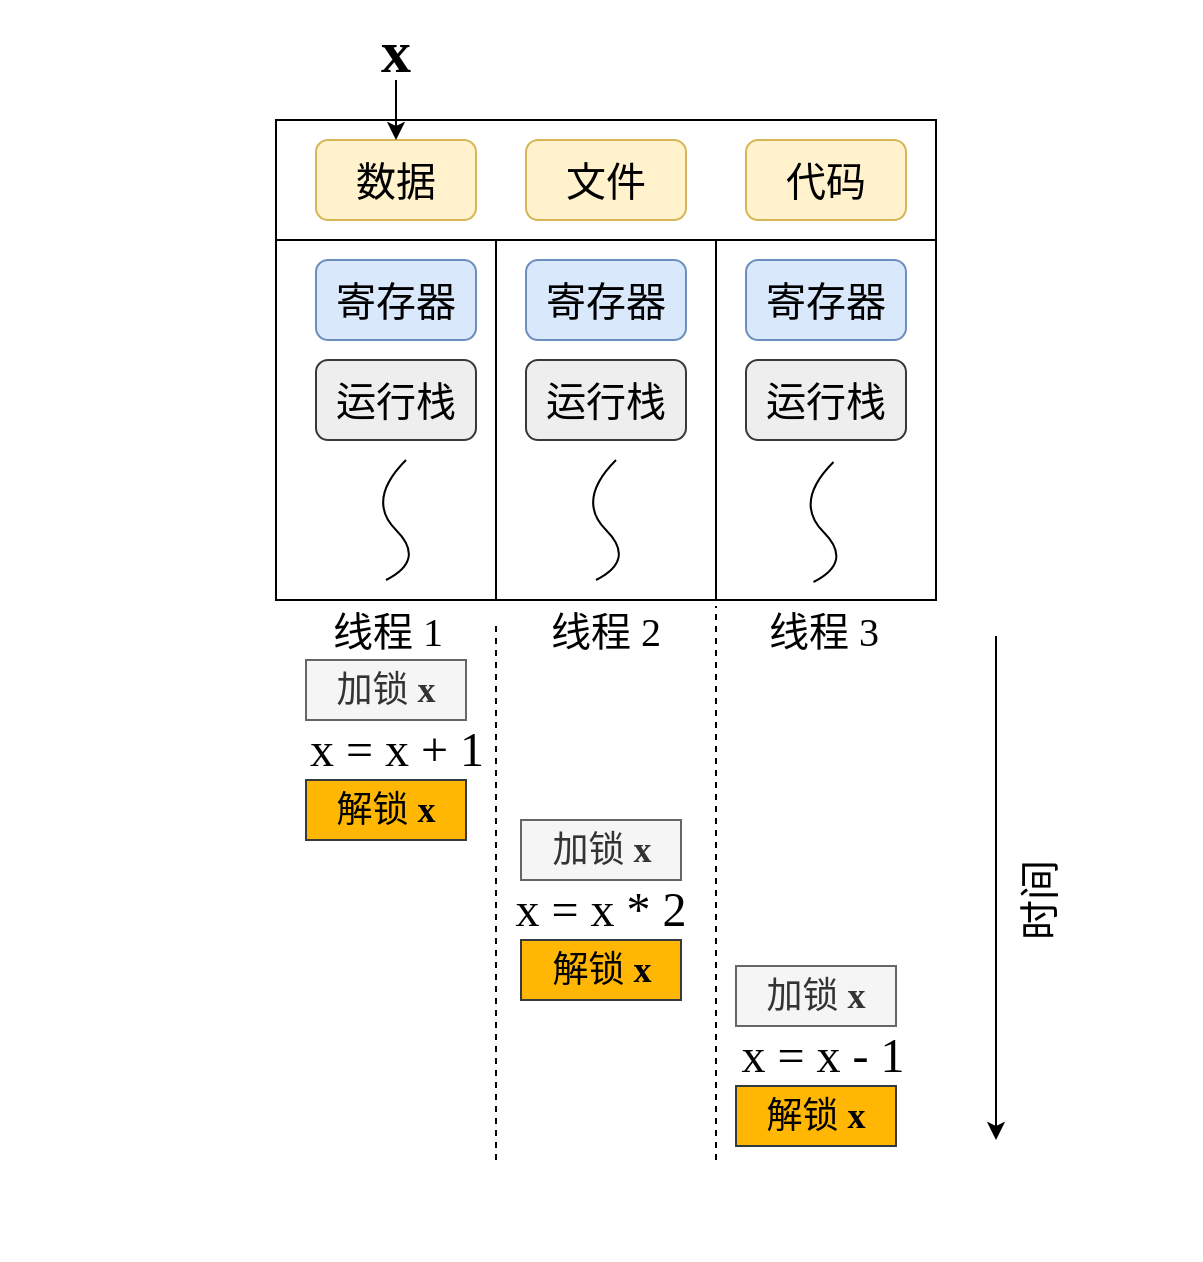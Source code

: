 <mxfile version="22.1.18" type="device">
  <diagram id="UhzK1AIhe0oO3-u0Gy6v" name="第 1 页">
    <mxGraphModel dx="1012" dy="645" grid="1" gridSize="10" guides="1" tooltips="1" connect="1" arrows="1" fold="1" page="1" pageScale="1" pageWidth="827" pageHeight="1169" math="0" shadow="0">
      <root>
        <mxCell id="0" />
        <mxCell id="1" parent="0" />
        <mxCell id="7JJoN5R7_5JwSiGYy1Ao-1" value="" style="rounded=0;whiteSpace=wrap;html=1;strokeColor=none;fillColor=none;" parent="1" vertex="1">
          <mxGeometry x="102.5" y="60" width="600" height="630" as="geometry" />
        </mxCell>
        <mxCell id="kAfg0jahAlVaeJuu0UPe-10" value="" style="rounded=0;whiteSpace=wrap;html=1;fontSize=18;fillColor=none;fontFamily=Times New Roman;" parent="1" vertex="1">
          <mxGeometry x="460" y="180" width="110" height="180" as="geometry" />
        </mxCell>
        <mxCell id="kAfg0jahAlVaeJuu0UPe-7" value="" style="rounded=0;whiteSpace=wrap;html=1;fontSize=18;fillColor=none;fontFamily=Times New Roman;" parent="1" vertex="1">
          <mxGeometry x="240" y="180" width="110" height="180" as="geometry" />
        </mxCell>
        <mxCell id="kAfg0jahAlVaeJuu0UPe-1" value="" style="rounded=0;whiteSpace=wrap;html=1;fillColor=none;fontFamily=Times New Roman;" parent="1" vertex="1">
          <mxGeometry x="240" y="120" width="330" height="240" as="geometry" />
        </mxCell>
        <mxCell id="kAfg0jahAlVaeJuu0UPe-2" value="" style="rounded=0;whiteSpace=wrap;html=1;fillColor=none;fontFamily=Times New Roman;" parent="1" vertex="1">
          <mxGeometry x="240" y="120" width="330" height="60" as="geometry" />
        </mxCell>
        <mxCell id="kAfg0jahAlVaeJuu0UPe-4" value="数据" style="rounded=1;whiteSpace=wrap;html=1;fillColor=#fff2cc;strokeColor=#d6b656;fontSize=20;fontFamily=Times New Roman;" parent="1" vertex="1">
          <mxGeometry x="260" y="130" width="80" height="40" as="geometry" />
        </mxCell>
        <mxCell id="kAfg0jahAlVaeJuu0UPe-5" value="文件" style="rounded=1;whiteSpace=wrap;html=1;fillColor=#fff2cc;strokeColor=#d6b656;fontSize=20;fontFamily=Times New Roman;" parent="1" vertex="1">
          <mxGeometry x="365" y="130" width="80" height="40" as="geometry" />
        </mxCell>
        <mxCell id="kAfg0jahAlVaeJuu0UPe-6" value="" style="curved=1;endArrow=none;html=1;rounded=0;fontSize=18;endFill=0;fontFamily=Times New Roman;" parent="1" edge="1">
          <mxGeometry x="0.544" y="-7" width="50" height="50" relative="1" as="geometry">
            <mxPoint x="295" y="350" as="sourcePoint" />
            <mxPoint x="305" y="290" as="targetPoint" />
            <Array as="points">
              <mxPoint x="315" y="340" />
              <mxPoint x="285" y="310" />
            </Array>
            <mxPoint as="offset" />
          </mxGeometry>
        </mxCell>
        <mxCell id="kAfg0jahAlVaeJuu0UPe-8" value="代码" style="rounded=1;whiteSpace=wrap;html=1;fillColor=#fff2cc;strokeColor=#d6b656;fontSize=20;fontFamily=Times New Roman;" parent="1" vertex="1">
          <mxGeometry x="475" y="130" width="80" height="40" as="geometry" />
        </mxCell>
        <mxCell id="kAfg0jahAlVaeJuu0UPe-9" value="" style="rounded=0;whiteSpace=wrap;html=1;fontSize=18;fillColor=none;fontFamily=Times New Roman;" parent="1" vertex="1">
          <mxGeometry x="350" y="180" width="110" height="180" as="geometry" />
        </mxCell>
        <mxCell id="kAfg0jahAlVaeJuu0UPe-11" value="" style="curved=1;endArrow=none;html=1;rounded=0;fontSize=18;endFill=0;fontFamily=Times New Roman;" parent="1" edge="1">
          <mxGeometry x="0.575" y="-6" width="50" height="50" relative="1" as="geometry">
            <mxPoint x="400" y="350" as="sourcePoint" />
            <mxPoint x="410" y="290" as="targetPoint" />
            <Array as="points">
              <mxPoint x="420" y="340" />
              <mxPoint x="390" y="310" />
            </Array>
            <mxPoint as="offset" />
          </mxGeometry>
        </mxCell>
        <mxCell id="kAfg0jahAlVaeJuu0UPe-12" value="" style="curved=1;endArrow=none;html=1;rounded=0;fontSize=18;endFill=0;fontFamily=Times New Roman;" parent="1" edge="1">
          <mxGeometry width="50" height="50" relative="1" as="geometry">
            <mxPoint x="508.75" y="351" as="sourcePoint" />
            <mxPoint x="518.75" y="291" as="targetPoint" />
            <Array as="points">
              <mxPoint x="528.75" y="341" />
              <mxPoint x="498.75" y="311" />
            </Array>
          </mxGeometry>
        </mxCell>
        <mxCell id="kAfg0jahAlVaeJuu0UPe-13" value="寄存器" style="rounded=1;whiteSpace=wrap;html=1;fontSize=20;fillColor=#dae8fc;strokeColor=#6c8ebf;fontFamily=Times New Roman;" parent="1" vertex="1">
          <mxGeometry x="260" y="190" width="80" height="40" as="geometry" />
        </mxCell>
        <mxCell id="kAfg0jahAlVaeJuu0UPe-14" value="寄存器" style="rounded=1;whiteSpace=wrap;html=1;fontSize=20;fillColor=#dae8fc;strokeColor=#6c8ebf;fontFamily=Times New Roman;" parent="1" vertex="1">
          <mxGeometry x="365" y="190" width="80" height="40" as="geometry" />
        </mxCell>
        <mxCell id="kAfg0jahAlVaeJuu0UPe-15" value="寄存器" style="rounded=1;whiteSpace=wrap;html=1;fontSize=20;fillColor=#dae8fc;strokeColor=#6c8ebf;fontFamily=Times New Roman;" parent="1" vertex="1">
          <mxGeometry x="475" y="190" width="80" height="40" as="geometry" />
        </mxCell>
        <mxCell id="kAfg0jahAlVaeJuu0UPe-16" value="运行栈" style="rounded=1;whiteSpace=wrap;html=1;fontSize=20;fillColor=#eeeeee;strokeColor=#36393d;fontFamily=Times New Roman;" parent="1" vertex="1">
          <mxGeometry x="260" y="240" width="80" height="40" as="geometry" />
        </mxCell>
        <mxCell id="kAfg0jahAlVaeJuu0UPe-17" value="运行栈" style="rounded=1;whiteSpace=wrap;html=1;fontSize=20;fillColor=#eeeeee;strokeColor=#36393d;fontFamily=Times New Roman;" parent="1" vertex="1">
          <mxGeometry x="365" y="240" width="80" height="40" as="geometry" />
        </mxCell>
        <mxCell id="kAfg0jahAlVaeJuu0UPe-18" value="运行栈" style="rounded=1;whiteSpace=wrap;html=1;fontSize=20;fillColor=#eeeeee;strokeColor=#36393d;fontFamily=Times New Roman;" parent="1" vertex="1">
          <mxGeometry x="475" y="240" width="80" height="40" as="geometry" />
        </mxCell>
        <mxCell id="_CHHR4Vwk50QgDs2RINX-1" value="&lt;font size=&quot;1&quot; style=&quot;&quot;&gt;&lt;b style=&quot;font-size: 30px;&quot;&gt;x&lt;/b&gt;&lt;/font&gt;" style="text;html=1;strokeColor=none;fillColor=none;align=center;verticalAlign=middle;whiteSpace=wrap;rounded=0;fontFamily=Times New Roman;" parent="1" vertex="1">
          <mxGeometry x="270" y="70" width="60" height="30" as="geometry" />
        </mxCell>
        <mxCell id="_CHHR4Vwk50QgDs2RINX-2" value="" style="endArrow=classic;html=1;rounded=0;fontSize=24;exitX=0.5;exitY=1;exitDx=0;exitDy=0;fontFamily=Times New Roman;" parent="1" source="_CHHR4Vwk50QgDs2RINX-1" target="kAfg0jahAlVaeJuu0UPe-4" edge="1">
          <mxGeometry width="50" height="50" relative="1" as="geometry">
            <mxPoint x="10" y="190" as="sourcePoint" />
            <mxPoint x="60" y="140" as="targetPoint" />
          </mxGeometry>
        </mxCell>
        <mxCell id="_CHHR4Vwk50QgDs2RINX-3" value="x = x + 1" style="text;html=1;strokeColor=none;fillColor=none;align=center;verticalAlign=middle;whiteSpace=wrap;rounded=0;fontSize=24;fontFamily=Times New Roman;" parent="1" vertex="1">
          <mxGeometry x="252.5" y="420" width="95" height="30" as="geometry" />
        </mxCell>
        <mxCell id="_CHHR4Vwk50QgDs2RINX-4" value="x = x * 2" style="text;html=1;strokeColor=none;fillColor=none;align=center;verticalAlign=middle;whiteSpace=wrap;rounded=0;fontSize=24;fontFamily=Times New Roman;" parent="1" vertex="1">
          <mxGeometry x="355" y="500" width="95" height="30" as="geometry" />
        </mxCell>
        <mxCell id="_CHHR4Vwk50QgDs2RINX-5" value="x = x - 1" style="text;html=1;strokeColor=none;fillColor=none;align=center;verticalAlign=middle;whiteSpace=wrap;rounded=0;fontSize=24;fontFamily=Times New Roman;" parent="1" vertex="1">
          <mxGeometry x="466.25" y="573" width="95" height="30" as="geometry" />
        </mxCell>
        <mxCell id="_CHHR4Vwk50QgDs2RINX-6" value="" style="endArrow=classic;html=1;rounded=0;fontSize=24;fontFamily=Times New Roman;" parent="1" edge="1">
          <mxGeometry width="50" height="50" relative="1" as="geometry">
            <mxPoint x="600" y="378" as="sourcePoint" />
            <mxPoint x="600" y="630" as="targetPoint" />
          </mxGeometry>
        </mxCell>
        <mxCell id="_CHHR4Vwk50QgDs2RINX-7" value="" style="endArrow=none;dashed=1;html=1;rounded=0;fontSize=24;fontFamily=Times New Roman;" parent="1" edge="1">
          <mxGeometry width="50" height="50" relative="1" as="geometry">
            <mxPoint x="350" y="640" as="sourcePoint" />
            <mxPoint x="350" y="371" as="targetPoint" />
          </mxGeometry>
        </mxCell>
        <mxCell id="_CHHR4Vwk50QgDs2RINX-8" value="" style="endArrow=none;dashed=1;html=1;rounded=0;fontSize=24;fontFamily=Times New Roman;" parent="1" edge="1">
          <mxGeometry width="50" height="50" relative="1" as="geometry">
            <mxPoint x="460" y="640" as="sourcePoint" />
            <mxPoint x="460" y="363" as="targetPoint" />
          </mxGeometry>
        </mxCell>
        <mxCell id="_CHHR4Vwk50QgDs2RINX-10" value="&lt;font style=&quot;font-size: 20px;&quot;&gt;线程 1&lt;/font&gt;" style="text;html=1;strokeColor=none;fillColor=none;align=center;verticalAlign=middle;whiteSpace=wrap;rounded=0;fontSize=24;fontFamily=Times New Roman;" parent="1" vertex="1">
          <mxGeometry x="246.25" y="360" width="100" height="30" as="geometry" />
        </mxCell>
        <mxCell id="_CHHR4Vwk50QgDs2RINX-11" value="&lt;font style=&quot;font-size: 20px;&quot;&gt;线程 2&lt;/font&gt;" style="text;html=1;strokeColor=none;fillColor=none;align=center;verticalAlign=middle;whiteSpace=wrap;rounded=0;fontSize=24;fontFamily=Times New Roman;" parent="1" vertex="1">
          <mxGeometry x="355" y="360" width="100" height="30" as="geometry" />
        </mxCell>
        <mxCell id="_CHHR4Vwk50QgDs2RINX-12" value="&lt;font style=&quot;font-size: 20px;&quot;&gt;线程 3&lt;/font&gt;" style="text;html=1;strokeColor=none;fillColor=none;align=center;verticalAlign=middle;whiteSpace=wrap;rounded=0;fontSize=24;fontFamily=Times New Roman;" parent="1" vertex="1">
          <mxGeometry x="463.75" y="360" width="100" height="30" as="geometry" />
        </mxCell>
        <mxCell id="_CHHR4Vwk50QgDs2RINX-13" value="时间" style="text;html=1;strokeColor=none;fillColor=none;align=center;verticalAlign=middle;whiteSpace=wrap;rounded=0;fontFamily=Times New Roman;fontSize=20;horizontal=0;" parent="1" vertex="1">
          <mxGeometry x="591" y="480" width="60" height="60" as="geometry" />
        </mxCell>
        <mxCell id="1tYrDfh8BnWtjXA0c9np-1" value="&lt;font style=&quot;font-size: 18px;&quot;&gt;加锁&amp;nbsp;&lt;b&gt;x&lt;/b&gt;&lt;/font&gt;" style="rounded=0;whiteSpace=wrap;html=1;fillColor=#f5f5f5;fontColor=#333333;strokeColor=#666666;fontFamily=Times New Roman;" parent="1" vertex="1">
          <mxGeometry x="255" y="390" width="80" height="30" as="geometry" />
        </mxCell>
        <mxCell id="1tYrDfh8BnWtjXA0c9np-2" value="&lt;font style=&quot;font-size: 18px;&quot;&gt;解锁&amp;nbsp;&lt;b&gt;x&lt;/b&gt;&lt;/font&gt;" style="rounded=0;whiteSpace=wrap;html=1;fillColor=#FFB703;strokeColor=#36393d;fontFamily=Times New Roman;" parent="1" vertex="1">
          <mxGeometry x="255" y="450" width="80" height="30" as="geometry" />
        </mxCell>
        <mxCell id="1tYrDfh8BnWtjXA0c9np-3" value="&lt;font style=&quot;font-size: 18px;&quot;&gt;加锁&amp;nbsp;&lt;b&gt;x&lt;/b&gt;&lt;/font&gt;" style="rounded=0;whiteSpace=wrap;html=1;fillColor=#f5f5f5;fontColor=#333333;strokeColor=#666666;fontFamily=Times New Roman;" parent="1" vertex="1">
          <mxGeometry x="362.5" y="470" width="80" height="30" as="geometry" />
        </mxCell>
        <mxCell id="1tYrDfh8BnWtjXA0c9np-4" value="&lt;font style=&quot;font-size: 18px;&quot;&gt;解锁&amp;nbsp;&lt;b&gt;x&lt;/b&gt;&lt;/font&gt;" style="rounded=0;whiteSpace=wrap;html=1;fillColor=#FFB703;strokeColor=#36393d;fontFamily=Times New Roman;" parent="1" vertex="1">
          <mxGeometry x="362.5" y="530" width="80" height="30" as="geometry" />
        </mxCell>
        <mxCell id="1tYrDfh8BnWtjXA0c9np-5" value="&lt;font style=&quot;font-size: 18px;&quot;&gt;加锁&amp;nbsp;&lt;b&gt;x&lt;/b&gt;&lt;/font&gt;" style="rounded=0;whiteSpace=wrap;html=1;fillColor=#f5f5f5;fontColor=#333333;strokeColor=#666666;fontFamily=Times New Roman;" parent="1" vertex="1">
          <mxGeometry x="470" y="543" width="80" height="30" as="geometry" />
        </mxCell>
        <mxCell id="1tYrDfh8BnWtjXA0c9np-6" value="&lt;font style=&quot;font-size: 18px;&quot;&gt;解锁&amp;nbsp;&lt;b&gt;x&lt;/b&gt;&lt;/font&gt;" style="rounded=0;whiteSpace=wrap;html=1;fillColor=#FFB703;strokeColor=#36393d;fontFamily=Times New Roman;" parent="1" vertex="1">
          <mxGeometry x="470" y="603" width="80" height="30" as="geometry" />
        </mxCell>
      </root>
    </mxGraphModel>
  </diagram>
</mxfile>
